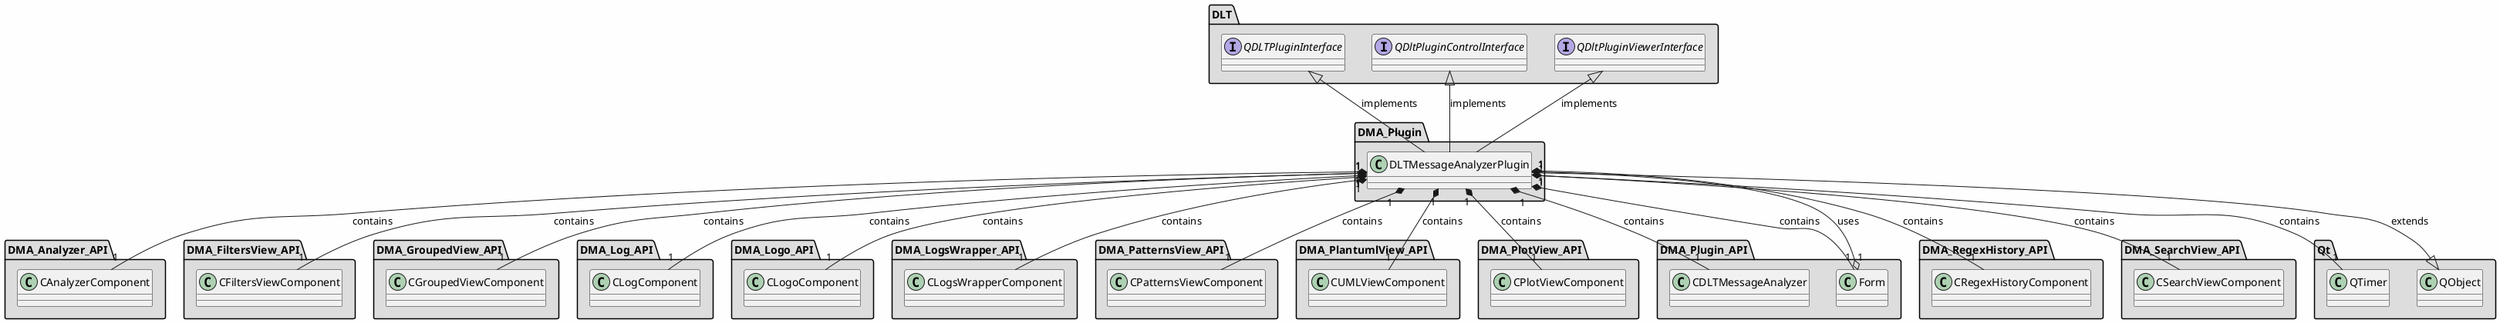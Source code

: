 
@startuml

skinparam backgroundColor #FEFEFE
skinparam wrapWidth 600
package "DLT" #DDDDDD
{

interface "QDLTPluginInterface"
{
}

interface "QDltPluginControlInterface"
{
}

interface "QDltPluginViewerInterface"
{
}

}

package "DMA_Analyzer_API" #DDDDDD
{

class "CAnalyzerComponent"
{
}

}

package "DMA_FiltersView_API" #DDDDDD
{

class "CFiltersViewComponent"
{
}

}

package "DMA_GroupedView_API" #DDDDDD
{

class "CGroupedViewComponent"
{
}

}

package "DMA_Log_API" #DDDDDD
{

class "CLogComponent"
{
}

}

package "DMA_Logo_API" #DDDDDD
{

class "CLogoComponent"
{
}

}

package "DMA_LogsWrapper_API" #DDDDDD
{

class "CLogsWrapperComponent"
{
}

}

package "DMA_PatternsView_API" #DDDDDD
{

class "CPatternsViewComponent"
{
}

}

package "DMA_PlantumlView_API" #DDDDDD
{

class "CUMLViewComponent"
{
}

}

package "DMA_PlotView_API" #DDDDDD
{

class "CPlotViewComponent"
{
}

}

package "DMA_Plugin" #DDDDDD
{

class "DLTMessageAnalyzerPlugin"
{
}

}

package "DMA_Plugin_API" #DDDDDD
{

class "CDLTMessageAnalyzer"
{
}

class "Form"
{
}

}

package "DMA_RegexHistory_API" #DDDDDD
{

class "CRegexHistoryComponent"
{
}

}

package "DMA_SearchView_API" #DDDDDD
{

class "CSearchViewComponent"
{
}

}

package "Qt" #DDDDDD
{

class "QObject"
{
}

class "QTimer"
{
}

}

'====================Inheritance section====================
QDLTPluginInterface <|-- DLTMessageAnalyzerPlugin : implements
QDltPluginControlInterface <|-- DLTMessageAnalyzerPlugin : implements
QDltPluginViewerInterface <|-- DLTMessageAnalyzerPlugin : implements
QObject <|-- DLTMessageAnalyzerPlugin : extends

'====================Dependencies section====================
DLTMessageAnalyzerPlugin "1" *-- "1" CAnalyzerComponent : contains
DLTMessageAnalyzerPlugin "1" *-- "1" CDLTMessageAnalyzer : contains
DLTMessageAnalyzerPlugin "1" *-- "1" CFiltersViewComponent : contains
DLTMessageAnalyzerPlugin "1" *-- "1" CGroupedViewComponent : contains
DLTMessageAnalyzerPlugin "1" *-- "1" CLogComponent : contains
DLTMessageAnalyzerPlugin "1" *-- "1" CLogoComponent : contains
DLTMessageAnalyzerPlugin "1" *-- "1" CLogsWrapperComponent : contains
DLTMessageAnalyzerPlugin "1" *-- "1" CPatternsViewComponent : contains
DLTMessageAnalyzerPlugin "1" *-- "1" CPlotViewComponent : contains
DLTMessageAnalyzerPlugin "1" *-- "1" CRegexHistoryComponent : contains
DLTMessageAnalyzerPlugin "1" *-- "1" CSearchViewComponent : contains
DLTMessageAnalyzerPlugin "1" *-- "1" CUMLViewComponent : contains
DLTMessageAnalyzerPlugin "1" *-- "1" Form : contains
DLTMessageAnalyzerPlugin "1" *-- "1" QTimer : contains
Form "1" o-- "1" DLTMessageAnalyzerPlugin : uses

@enduml